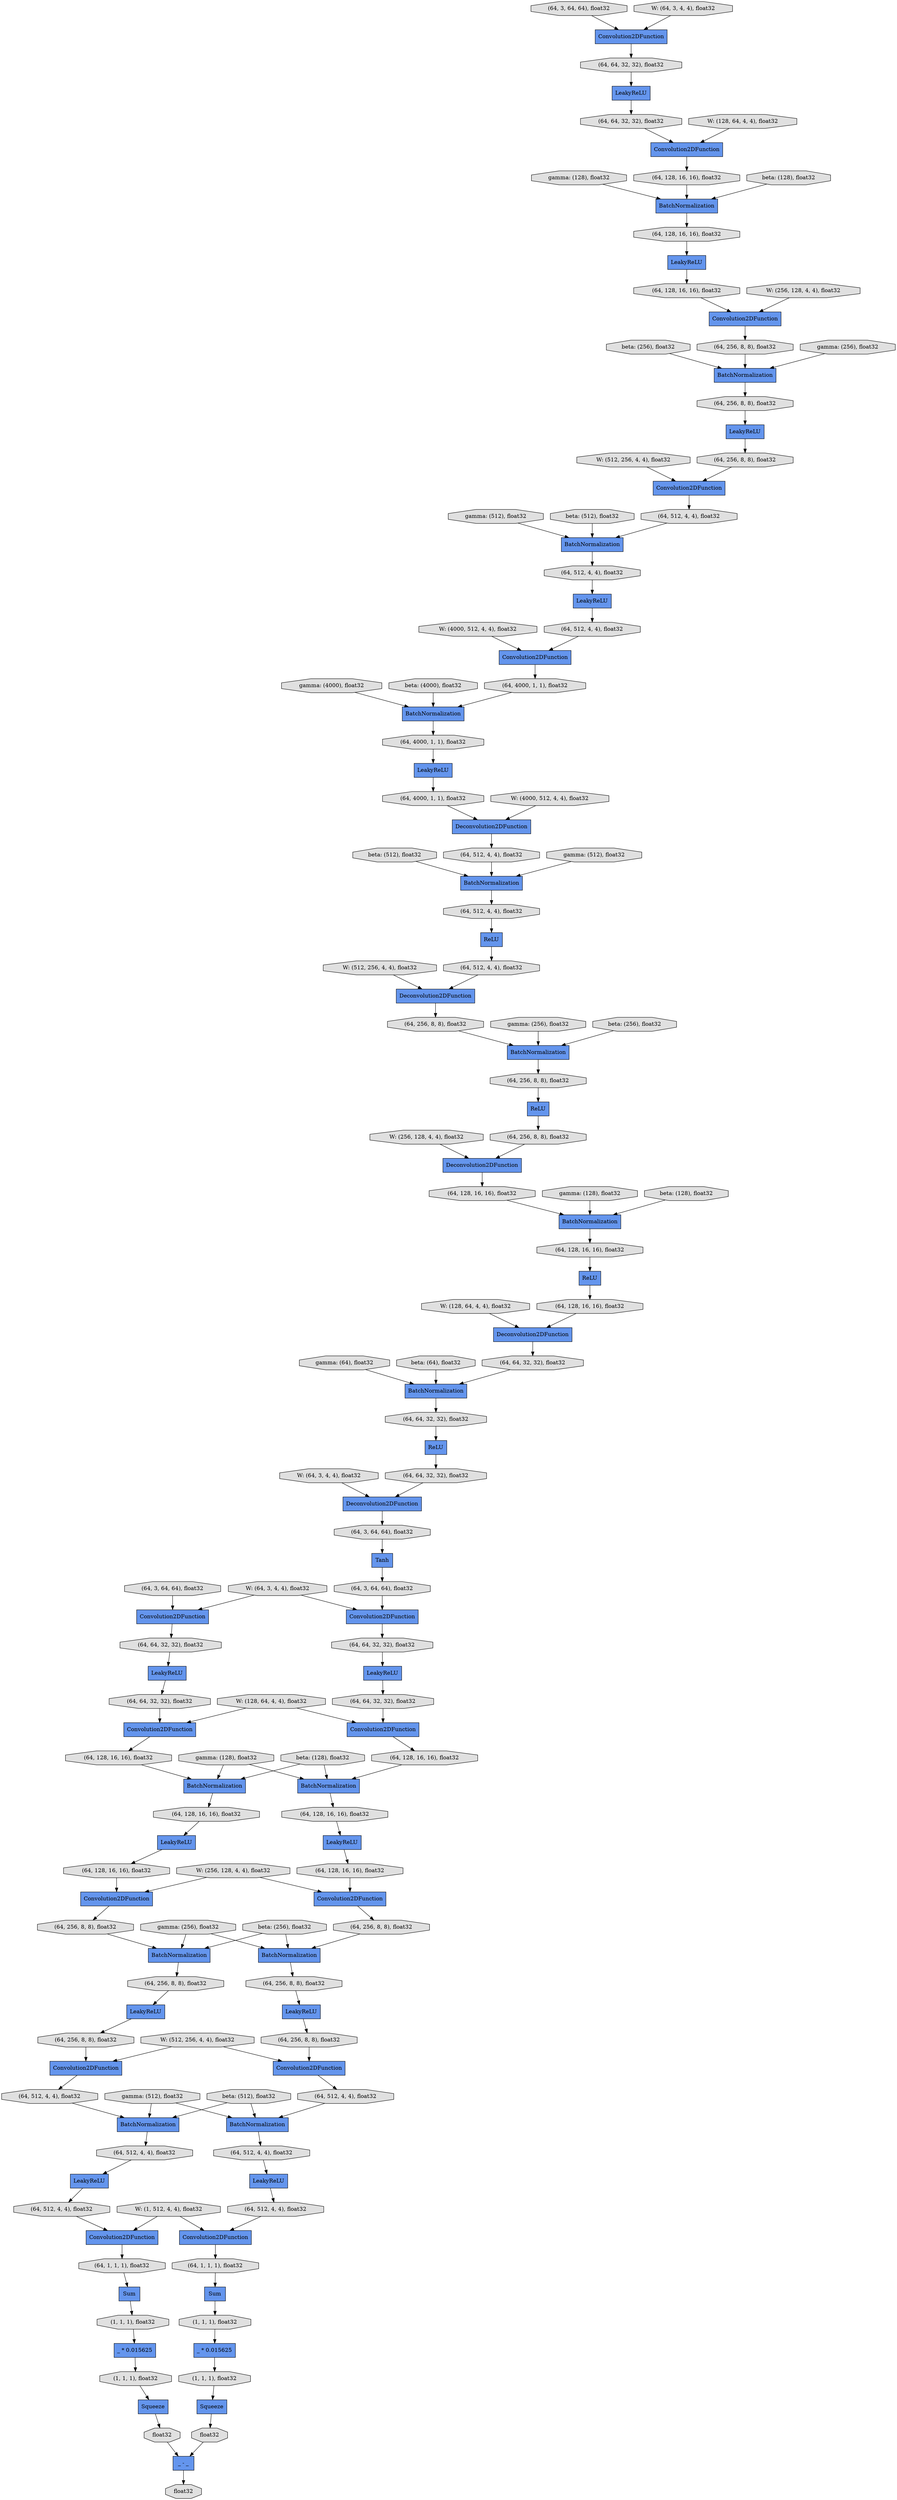 digraph graphname{rankdir=TB;140627752517712 [label="W: (64, 3, 4, 4), float32",shape="octagon",fillcolor="#E0E0E0",style="filled"];140630189097040 [label="ReLU",shape="record",fillcolor="#6495ED",style="filled"];140630189097168 [label="(64, 128, 16, 16), float32",shape="octagon",fillcolor="#E0E0E0",style="filled"];140627752493264 [label="beta: (512), float32",shape="octagon",fillcolor="#E0E0E0",style="filled"];140627752468752 [label="beta: (256), float32",shape="octagon",fillcolor="#E0E0E0",style="filled"];140630189097296 [label="Deconvolution2DFunction",shape="record",fillcolor="#6495ED",style="filled"];140630189072720 [label="(64, 256, 8, 8), float32",shape="octagon",fillcolor="#E0E0E0",style="filled"];140630188998992 [label="(64, 256, 8, 8), float32",shape="octagon",fillcolor="#E0E0E0",style="filled"];140630189056400 [label="LeakyReLU",shape="record",fillcolor="#6495ED",style="filled"];140630189097424 [label="ReLU",shape="record",fillcolor="#6495ED",style="filled"];140630189056528 [label="Convolution2DFunction",shape="record",fillcolor="#6495ED",style="filled"];140630189072976 [label="LeakyReLU",shape="record",fillcolor="#6495ED",style="filled"];140630189056656 [label="(64, 3, 64, 64), float32",shape="octagon",fillcolor="#E0E0E0",style="filled"];140627752493712 [label="W: (512, 256, 4, 4), float32",shape="octagon",fillcolor="#E0E0E0",style="filled"];140627752469136 [label="W: (512, 256, 4, 4), float32",shape="octagon",fillcolor="#E0E0E0",style="filled"];140630189097744 [label="(64, 256, 8, 8), float32",shape="octagon",fillcolor="#E0E0E0",style="filled"];140630188950288 [label="BatchNormalization",shape="record",fillcolor="#6495ED",style="filled"];140627752411920 [label="(64, 3, 64, 64), float32",shape="octagon",fillcolor="#E0E0E0",style="filled"];140630188950352 [label="Convolution2DFunction",shape="record",fillcolor="#6495ED",style="filled"];140630189097872 [label="LeakyReLU",shape="record",fillcolor="#6495ED",style="filled"];140630189056912 [label="(64, 128, 16, 16), float32",shape="octagon",fillcolor="#E0E0E0",style="filled"];140627752469392 [label="gamma: (512), float32",shape="octagon",fillcolor="#E0E0E0",style="filled"];140627752494032 [label="gamma: (256), float32",shape="octagon",fillcolor="#E0E0E0",style="filled"];140630189097936 [label="(64, 512, 4, 4), float32",shape="octagon",fillcolor="#E0E0E0",style="filled"];140627752412240 [label="W: (128, 64, 4, 4), float32",shape="octagon",fillcolor="#E0E0E0",style="filled"];140630189098064 [label="BatchNormalization",shape="record",fillcolor="#6495ED",style="filled"];140630189024336 [label="(64, 512, 4, 4), float32",shape="octagon",fillcolor="#E0E0E0",style="filled"];140630189057168 [label="BatchNormalization",shape="record",fillcolor="#6495ED",style="filled"];140630189057232 [label="Convolution2DFunction",shape="record",fillcolor="#6495ED",style="filled"];140630188999888 [label="Deconvolution2DFunction",shape="record",fillcolor="#6495ED",style="filled"];140627752469712 [label="beta: (512), float32",shape="octagon",fillcolor="#E0E0E0",style="filled"];140630188999952 [label="(64, 128, 16, 16), float32",shape="octagon",fillcolor="#E0E0E0",style="filled"];140627752494416 [label="beta: (256), float32",shape="octagon",fillcolor="#E0E0E0",style="filled"];140630189098320 [label="(64, 4000, 1, 1), float32",shape="octagon",fillcolor="#E0E0E0",style="filled"];140630189000016 [label="BatchNormalization",shape="record",fillcolor="#6495ED",style="filled"];140630188893712 [label="LeakyReLU",shape="record",fillcolor="#6495ED",style="filled"];140627752470096 [label="W: (4000, 512, 4, 4), float32",shape="octagon",fillcolor="#E0E0E0",style="filled"];140627752519312 [label="W: (256, 128, 4, 4), float32",shape="octagon",fillcolor="#E0E0E0",style="filled"];140630189057680 [label="(64, 64, 32, 32), float32",shape="octagon",fillcolor="#E0E0E0",style="filled"];140630189098768 [label="BatchNormalization",shape="record",fillcolor="#6495ED",style="filled"];140630189057872 [label="(64, 64, 32, 32), float32",shape="octagon",fillcolor="#E0E0E0",style="filled"];140627752494928 [label="W: (256, 128, 4, 4), float32",shape="octagon",fillcolor="#E0E0E0",style="filled"];140627752413072 [label="gamma: (128), float32",shape="octagon",fillcolor="#E0E0E0",style="filled"];140630189098960 [label="(64, 512, 4, 4), float32",shape="octagon",fillcolor="#E0E0E0",style="filled"];140627752519632 [label="gamma: (256), float32",shape="octagon",fillcolor="#E0E0E0",style="filled"];140630189000656 [label="ReLU",shape="record",fillcolor="#6495ED",style="filled"];140630189025232 [label="LeakyReLU",shape="record",fillcolor="#6495ED",style="filled"];140630189099024 [label="(64, 256, 8, 8), float32",shape="octagon",fillcolor="#E0E0E0",style="filled"];140630189074384 [label="Convolution2DFunction",shape="record",fillcolor="#6495ED",style="filled"];140630189058192 [label="LeakyReLU",shape="record",fillcolor="#6495ED",style="filled"];140627752495248 [label="gamma: (128), float32",shape="octagon",fillcolor="#E0E0E0",style="filled"];140630189000848 [label="Deconvolution2DFunction",shape="record",fillcolor="#6495ED",style="filled"];140627752519952 [label="beta: (256), float32",shape="octagon",fillcolor="#E0E0E0",style="filled"];140630189074768 [label="(64, 512, 4, 4), float32",shape="octagon",fillcolor="#E0E0E0",style="filled"];140630189058448 [label="Sum",shape="record",fillcolor="#6495ED",style="filled"];140630189058512 [label="Convolution2DFunction",shape="record",fillcolor="#6495ED",style="filled"];140630189058576 [label="LeakyReLU",shape="record",fillcolor="#6495ED",style="filled"];140627752495632 [label="beta: (128), float32",shape="octagon",fillcolor="#E0E0E0",style="filled"];140630189099600 [label="BatchNormalization",shape="record",fillcolor="#6495ED",style="filled"];140627752520336 [label="W: (512, 256, 4, 4), float32",shape="octagon",fillcolor="#E0E0E0",style="filled"];140627752471184 [label="gamma: (4000), float32",shape="octagon",fillcolor="#E0E0E0",style="filled"];140630189099728 [label="Deconvolution2DFunction",shape="record",fillcolor="#6495ED",style="filled"];140630189075216 [label="Squeeze",shape="record",fillcolor="#6495ED",style="filled"];140630189001488 [label="(64, 256, 8, 8), float32",shape="octagon",fillcolor="#E0E0E0",style="filled"];140630189058896 [label="(64, 64, 32, 32), float32",shape="octagon",fillcolor="#E0E0E0",style="filled"];140630189075280 [label="(64, 256, 8, 8), float32",shape="octagon",fillcolor="#E0E0E0",style="filled"];140627752520592 [label="gamma: (512), float32",shape="octagon",fillcolor="#E0E0E0",style="filled"];140630189058960 [label="(64, 128, 16, 16), float32",shape="octagon",fillcolor="#E0E0E0",style="filled"];140627752496016 [label="W: (128, 64, 4, 4), float32",shape="octagon",fillcolor="#E0E0E0",style="filled"];140630189099920 [label="(64, 4000, 1, 1), float32",shape="octagon",fillcolor="#E0E0E0",style="filled"];140630189059024 [label="BatchNormalization",shape="record",fillcolor="#6495ED",style="filled"];140630189059088 [label="(64, 64, 32, 32), float32",shape="octagon",fillcolor="#E0E0E0",style="filled"];140630189100048 [label="(64, 512, 4, 4), float32",shape="octagon",fillcolor="#E0E0E0",style="filled"];140627752471568 [label="beta: (4000), float32",shape="octagon",fillcolor="#E0E0E0",style="filled"];140630189001808 [label="BatchNormalization",shape="record",fillcolor="#6495ED",style="filled"];140630188952656 [label="Convolution2DFunction",shape="record",fillcolor="#6495ED",style="filled"];140627752496336 [label="gamma: (64), float32",shape="octagon",fillcolor="#E0E0E0",style="filled"];140630189026512 [label="(64, 512, 4, 4), float32",shape="octagon",fillcolor="#E0E0E0",style="filled"];140630189075664 [label="LeakyReLU",shape="record",fillcolor="#6495ED",style="filled"];140627752520976 [label="beta: (512), float32",shape="octagon",fillcolor="#E0E0E0",style="filled"];140630189059344 [label="(64, 3, 64, 64), float32",shape="octagon",fillcolor="#E0E0E0",style="filled"];140630189002128 [label="(64, 512, 4, 4), float32",shape="octagon",fillcolor="#E0E0E0",style="filled"];140627752496528 [label="LeakyReLU",shape="record",fillcolor="#6495ED",style="filled"];140627752472016 [label="W: (4000, 512, 4, 4), float32",shape="octagon",fillcolor="#E0E0E0",style="filled"];140630189100560 [label="(64, 256, 8, 8), float32",shape="octagon",fillcolor="#E0E0E0",style="filled"];140627752414800 [label="beta: (128), float32",shape="octagon",fillcolor="#E0E0E0",style="filled"];140627752496720 [label="beta: (64), float32",shape="octagon",fillcolor="#E0E0E0",style="filled"];140630189002320 [label="(64, 256, 8, 8), float32",shape="octagon",fillcolor="#E0E0E0",style="filled"];140630189100688 [label="Deconvolution2DFunction",shape="record",fillcolor="#6495ED",style="filled"];140627752521424 [label="W: (1, 512, 4, 4), float32",shape="octagon",fillcolor="#E0E0E0",style="filled"];140630189100752 [label="Convolution2DFunction",shape="record",fillcolor="#6495ED",style="filled"];140630189059792 [label="(64, 128, 16, 16), float32",shape="octagon",fillcolor="#E0E0E0",style="filled"];140627646631632 [label="(64, 3, 64, 64), float32",shape="octagon",fillcolor="#E0E0E0",style="filled"];140630189059856 [label="(64, 64, 32, 32), float32",shape="octagon",fillcolor="#E0E0E0",style="filled"];140627752472336 [label="gamma: (512), float32",shape="octagon",fillcolor="#E0E0E0",style="filled"];140630189100944 [label="Tanh",shape="record",fillcolor="#6495ED",style="filled"];140630189002704 [label="(64, 128, 16, 16), float32",shape="octagon",fillcolor="#E0E0E0",style="filled"];140630188847248 [label="Convolution2DFunction",shape="record",fillcolor="#6495ED",style="filled"];140630188814544 [label="(64, 512, 4, 4), float32",shape="octagon",fillcolor="#E0E0E0",style="filled"];140630188847376 [label="BatchNormalization",shape="record",fillcolor="#6495ED",style="filled"];140630188814672 [label="float32",shape="octagon",fillcolor="#E0E0E0",style="filled"];140627752423760 [label="W: (64, 3, 4, 4), float32",shape="octagon",fillcolor="#E0E0E0",style="filled"];140630188765520 [label="Convolution2DFunction",shape="record",fillcolor="#6495ED",style="filled"];140630188667408 [label="(64, 256, 8, 8), float32",shape="octagon",fillcolor="#E0E0E0",style="filled"];140630188847760 [label="(64, 512, 4, 4), float32",shape="octagon",fillcolor="#E0E0E0",style="filled"];140630188765904 [label="(64, 256, 8, 8), float32",shape="octagon",fillcolor="#E0E0E0",style="filled"];140627752427408 [label="gamma: (256), float32",shape="octagon",fillcolor="#E0E0E0",style="filled"];140627749630864 [label="ReLU",shape="record",fillcolor="#6495ED",style="filled"];140630188848016 [label="Convolution2DFunction",shape="record",fillcolor="#6495ED",style="filled"];140630188848208 [label="float32",shape="octagon",fillcolor="#E0E0E0",style="filled"];140630188848400 [label="Convolution2DFunction",shape="record",fillcolor="#6495ED",style="filled"];140630188774736 [label="Convolution2DFunction",shape="record",fillcolor="#6495ED",style="filled"];140630188668304 [label="_ - _",shape="record",fillcolor="#6495ED",style="filled"];140630188848528 [label="(64, 64, 32, 32), float32",shape="octagon",fillcolor="#E0E0E0",style="filled"];140627749631440 [label="BatchNormalization",shape="record",fillcolor="#6495ED",style="filled"];140630188766672 [label="(64, 128, 16, 16), float32",shape="octagon",fillcolor="#E0E0E0",style="filled"];140630188816080 [label="float32",shape="octagon",fillcolor="#E0E0E0",style="filled"];140630188668624 [label="BatchNormalization",shape="record",fillcolor="#6495ED",style="filled"];140630188766928 [label="(64, 128, 16, 16), float32",shape="octagon",fillcolor="#E0E0E0",style="filled"];140630188848912 [label="Convolution2DFunction",shape="record",fillcolor="#6495ED",style="filled"];140630188775248 [label="LeakyReLU",shape="record",fillcolor="#6495ED",style="filled"];140627749631888 [label="(64, 4000, 1, 1), float32",shape="octagon",fillcolor="#E0E0E0",style="filled"];140630188767184 [label="_ * 0.015625",shape="record",fillcolor="#6495ED",style="filled"];140630188816400 [label="(64, 1, 1, 1), float32",shape="octagon",fillcolor="#E0E0E0",style="filled"];140630188791824 [label="BatchNormalization",shape="record",fillcolor="#6495ED",style="filled"];140630188849232 [label="(64, 64, 32, 32), float32",shape="octagon",fillcolor="#E0E0E0",style="filled"];140630188669072 [label="_ * 0.015625",shape="record",fillcolor="#6495ED",style="filled"];140630188849296 [label="(1, 1, 1), float32",shape="octagon",fillcolor="#E0E0E0",style="filled"];140630188669136 [label="(64, 512, 4, 4), float32",shape="octagon",fillcolor="#E0E0E0",style="filled"];140630188767440 [label="BatchNormalization",shape="record",fillcolor="#6495ED",style="filled"];140627752425680 [label="W: (64, 3, 4, 4), float32",shape="octagon",fillcolor="#E0E0E0",style="filled"];140630188792080 [label="(64, 64, 32, 32), float32",shape="octagon",fillcolor="#E0E0E0",style="filled"];140627752425808 [label="W: (128, 64, 4, 4), float32",shape="octagon",fillcolor="#E0E0E0",style="filled"];140630188849552 [label="(64, 512, 4, 4), float32",shape="octagon",fillcolor="#E0E0E0",style="filled"];140630188669392 [label="(64, 128, 16, 16), float32",shape="octagon",fillcolor="#E0E0E0",style="filled"];140630188849616 [label="BatchNormalization",shape="record",fillcolor="#6495ED",style="filled"];140630188669456 [label="Squeeze",shape="record",fillcolor="#6495ED",style="filled"];140627752426000 [label="gamma: (128), float32",shape="octagon",fillcolor="#E0E0E0",style="filled"];140630188816976 [label="(1, 1, 1), float32",shape="octagon",fillcolor="#E0E0E0",style="filled"];140630188669648 [label="(64, 256, 8, 8), float32",shape="octagon",fillcolor="#E0E0E0",style="filled"];140630188792528 [label="Sum",shape="record",fillcolor="#6495ED",style="filled"];140630188850000 [label="(64, 128, 16, 16), float32",shape="octagon",fillcolor="#E0E0E0",style="filled"];140630188817296 [label="(1, 1, 1), float32",shape="octagon",fillcolor="#E0E0E0",style="filled"];140630188792720 [label="(64, 64, 32, 32), float32",shape="octagon",fillcolor="#E0E0E0",style="filled"];140630188792848 [label="(64, 128, 16, 16), float32",shape="octagon",fillcolor="#E0E0E0",style="filled"];140630188670032 [label="(64, 128, 16, 16), float32",shape="octagon",fillcolor="#E0E0E0",style="filled"];140630188850256 [label="LeakyReLU",shape="record",fillcolor="#6495ED",style="filled"];140627752426640 [label="beta: (128), float32",shape="octagon",fillcolor="#E0E0E0",style="filled"];140630188817808 [label="(64, 512, 4, 4), float32",shape="octagon",fillcolor="#E0E0E0",style="filled"];140630188670416 [label="Convolution2DFunction",shape="record",fillcolor="#6495ED",style="filled"];140630188793296 [label="LeakyReLU",shape="record",fillcolor="#6495ED",style="filled"];140630188850704 [label="(1, 1, 1), float32",shape="octagon",fillcolor="#E0E0E0",style="filled"];140627752427088 [label="W: (256, 128, 4, 4), float32",shape="octagon",fillcolor="#E0E0E0",style="filled"];140630188670608 [label="(64, 256, 8, 8), float32",shape="octagon",fillcolor="#E0E0E0",style="filled"];140630188850960 [label="LeakyReLU",shape="record",fillcolor="#6495ED",style="filled"];140630188851024 [label="(64, 1, 1, 1), float32",shape="octagon",fillcolor="#E0E0E0",style="filled"];140630188793744 [label="Convolution2DFunction",shape="record",fillcolor="#6495ED",style="filled"];140630188814544 -> 140630189058576;140630189099024 -> 140627749630864;140627752468752 -> 140630188849616;140627752493712 -> 140630189000848;140630189058192 -> 140630188669392;140627752472016 -> 140630188999888;140627752425680 -> 140630189074384;140627752496528 -> 140630189072720;140630188950352 -> 140630188765904;140630188766928 -> 140630188775248;140630189075216 -> 140630188848208;140630188816400 -> 140630189058448;140627752519952 -> 140630189057168;140630189058896 -> 140630189056528;140627749631888 -> 140630189001808;140630189059344 -> 140630189100752;140630188669072 -> 140630188817296;140627752414800 -> 140630189059024;140627646631632 -> 140630188774736;140627752494032 -> 140630189098768;140627752496720 -> 140630189098064;140630189097936 -> 140627749631440;140630188849616 -> 140630188998992;140630189001808 -> 140630189099920;140627752517712 -> 140630189097296;140630188849296 -> 140630189075216;140630189059024 -> 140630188670032;140630188851024 -> 140630188792528;140630189056912 -> 140630189097424;140630189056528 -> 140630189058960;140627752470096 -> 140630188848400;140630188850256 -> 140630189001488;140630188792080 -> 140630188893712;140627752495632 -> 140630189099600;140627749631440 -> 140630189100048;140630188998992 -> 140630188850256;140630189059792 -> 140630189100688;140630189100048 -> 140630189000656;140630188850960 -> 140630189026512;140630189074384 -> 140630188848528;140630188670608 -> 140630189056400;140630188848912 -> 140630189002320;140630189002704 -> 140630188848912;140627752427088 -> 140630188848912;140627752411920 -> 140630189074384;140630189097168 -> 140630189099600;140627752520592 -> 140630188767440;140630188999888 -> 140630189097936;140630188668304 -> 140630188814672;140630188952656 -> 140630188792848;140630189098320 -> 140630188999888;140630189074768 -> 140630188767440;140627752469712 -> 140630189000016;140630189000656 -> 140630189098960;140627752412240 -> 140630188952656;140630188893712 -> 140630188792720;140630188667408 -> 140630189057232;140630189024336 -> 140630188850960;140630189098768 -> 140630189099024;140630188848016 -> 140630189002128;140627752426000 -> 140630188847376;140630189075664 -> 140630188849232;140630188848208 -> 140630188668304;140630188670416 -> 140630188816400;140630189097424 -> 140630189059792;140627752520976 -> 140630188668624;140627752469392 -> 140630189000016;140630188774736 -> 140630188792080;140630188847376 -> 140630188999952;140630188817808 -> 140630188670416;140627752520336 -> 140630189057232;140630188670032 -> 140630189058192;140627752413072 -> 140630189059024;140630189099920 -> 140630189025232;140630188669456 -> 140630188816080;140630189100560 -> 140630189099728;140627752519952 -> 140630188791824;140627752521424 -> 140630188670416;140630189000848 -> 140630189097744;140630189098064 -> 140630189057680;140630189059856 -> 140630189098064;140630188669136 -> 140630188668624;140630188669392 -> 140630189058512;140630188765520 -> 140630188851024;140627752413072 -> 140630188950288;140630189058448 -> 140630188816976;140630188792720 -> 140630188952656;140627752519312 -> 140630189058512;140627752493264 -> 140627749631440;140630189097744 -> 140630189098768;140627752423760 -> 140630189100752;140630189058960 -> 140630189059024;140630189100752 -> 140630189059088;140630188849552 -> 140630188793296;140630188849232 -> 140630188847248;140630189058576 -> 140630188817808;140630189100944 -> 140630189059344;140627752469136 -> 140630188848016;140630189099728 -> 140630189097168;140627752472336 -> 140627749631440;140630188767440 -> 140630188849552;140630188792848 -> 140630188950288;140630189100688 -> 140630189059856;140627752412240 -> 140630189056528;140630189072976 -> 140630189002704;140630189072720 -> 140630188793744;140630189075280 -> 140627752496528;140630189057232 -> 140630188669136;140630189059088 -> 140630189097872;140630188816080 -> 140630188668304;140630188847760 -> 140630188765520;140627752414800 -> 140630188950288;140630188847248 -> 140630188850000;140627752519632 -> 140630188791824;140630189001488 -> 140630188848016;140630189057680 -> 140630189097040;140630188850704 -> 140630188767184;140627752471184 -> 140630189001808;140630189002128 -> 140630189000016;140627752520336 -> 140630188793744;140630188950288 -> 140630188766928;140630189098960 -> 140630189000848;140630188767184 -> 140630188849296;140630188766672 -> 140630188950352;140630188848528 -> 140630189075664;140630189056400 -> 140630188667408;140630189058512 -> 140630188669648;140627752426640 -> 140630188847376;140627752521424 -> 140630188765520;140630188765904 -> 140630188791824;140630189057168 -> 140630188670608;140630188775248 -> 140630188766672;140630189026512 -> 140630188848400;140627752425808 -> 140630188847248;140627749630864 -> 140630189100560;140630189097872 -> 140630189058896;140627752495248 -> 140630189099600;140627752494416 -> 140630189098768;140627752520976 -> 140630188767440;140630189002320 -> 140630188849616;140630188850000 -> 140630188847376;140630188816976 -> 140630188669072;140630188792528 -> 140630188850704;140627752427408 -> 140630188849616;140627752519632 -> 140630189057168;140630188793296 -> 140630188847760;140630189097296 -> 140630189056656;140627752471568 -> 140630189001808;140630189000016 -> 140630189024336;140630188793744 -> 140630189074768;140627752423760 -> 140630188774736;140630188817296 -> 140630188669456;140630188669648 -> 140630189057168;140630189056656 -> 140630189100944;140627752494928 -> 140630189099728;140630188791824 -> 140630189075280;140630188999952 -> 140630189072976;140630188668624 -> 140630188814544;140630189057872 -> 140630189097296;140627752519312 -> 140630188950352;140627752496336 -> 140630189098064;140630189025232 -> 140630189098320;140627752520592 -> 140630188668624;140630189099600 -> 140630189056912;140630189097040 -> 140630189057872;140630188848400 -> 140627749631888;140627752496016 -> 140630189100688;}